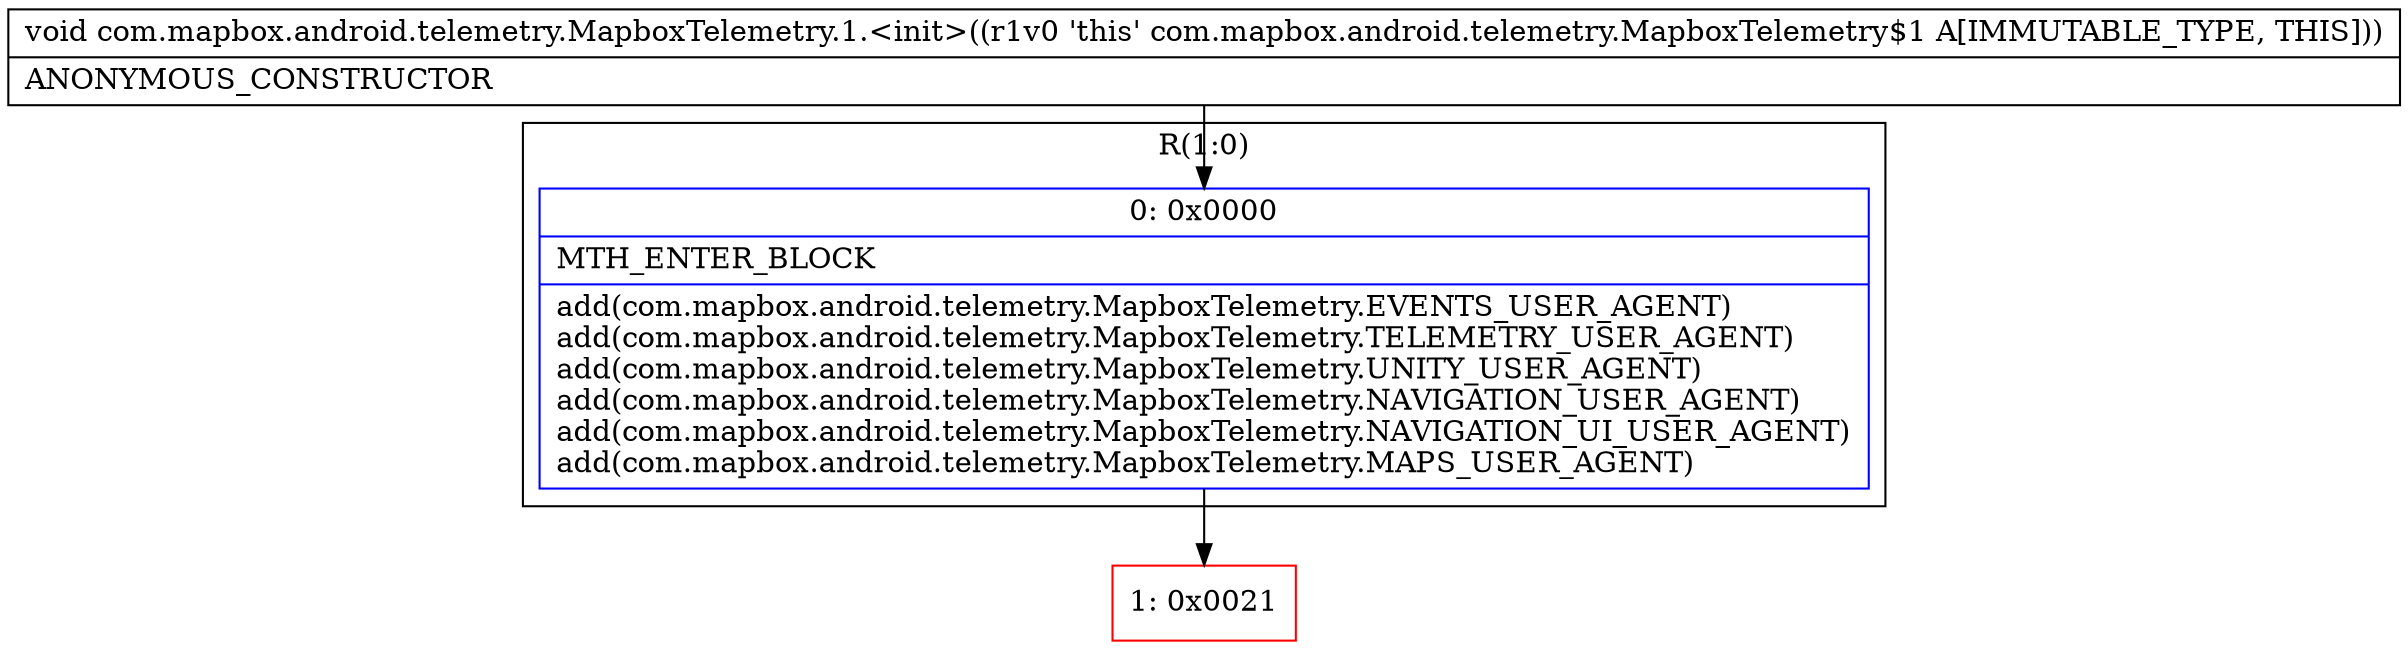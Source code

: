 digraph "CFG forcom.mapbox.android.telemetry.MapboxTelemetry.1.\<init\>()V" {
subgraph cluster_Region_1012986253 {
label = "R(1:0)";
node [shape=record,color=blue];
Node_0 [shape=record,label="{0\:\ 0x0000|MTH_ENTER_BLOCK\l|add(com.mapbox.android.telemetry.MapboxTelemetry.EVENTS_USER_AGENT)\ladd(com.mapbox.android.telemetry.MapboxTelemetry.TELEMETRY_USER_AGENT)\ladd(com.mapbox.android.telemetry.MapboxTelemetry.UNITY_USER_AGENT)\ladd(com.mapbox.android.telemetry.MapboxTelemetry.NAVIGATION_USER_AGENT)\ladd(com.mapbox.android.telemetry.MapboxTelemetry.NAVIGATION_UI_USER_AGENT)\ladd(com.mapbox.android.telemetry.MapboxTelemetry.MAPS_USER_AGENT)\l}"];
}
Node_1 [shape=record,color=red,label="{1\:\ 0x0021}"];
MethodNode[shape=record,label="{void com.mapbox.android.telemetry.MapboxTelemetry.1.\<init\>((r1v0 'this' com.mapbox.android.telemetry.MapboxTelemetry$1 A[IMMUTABLE_TYPE, THIS]))  | ANONYMOUS_CONSTRUCTOR\l}"];
MethodNode -> Node_0;
Node_0 -> Node_1;
}

